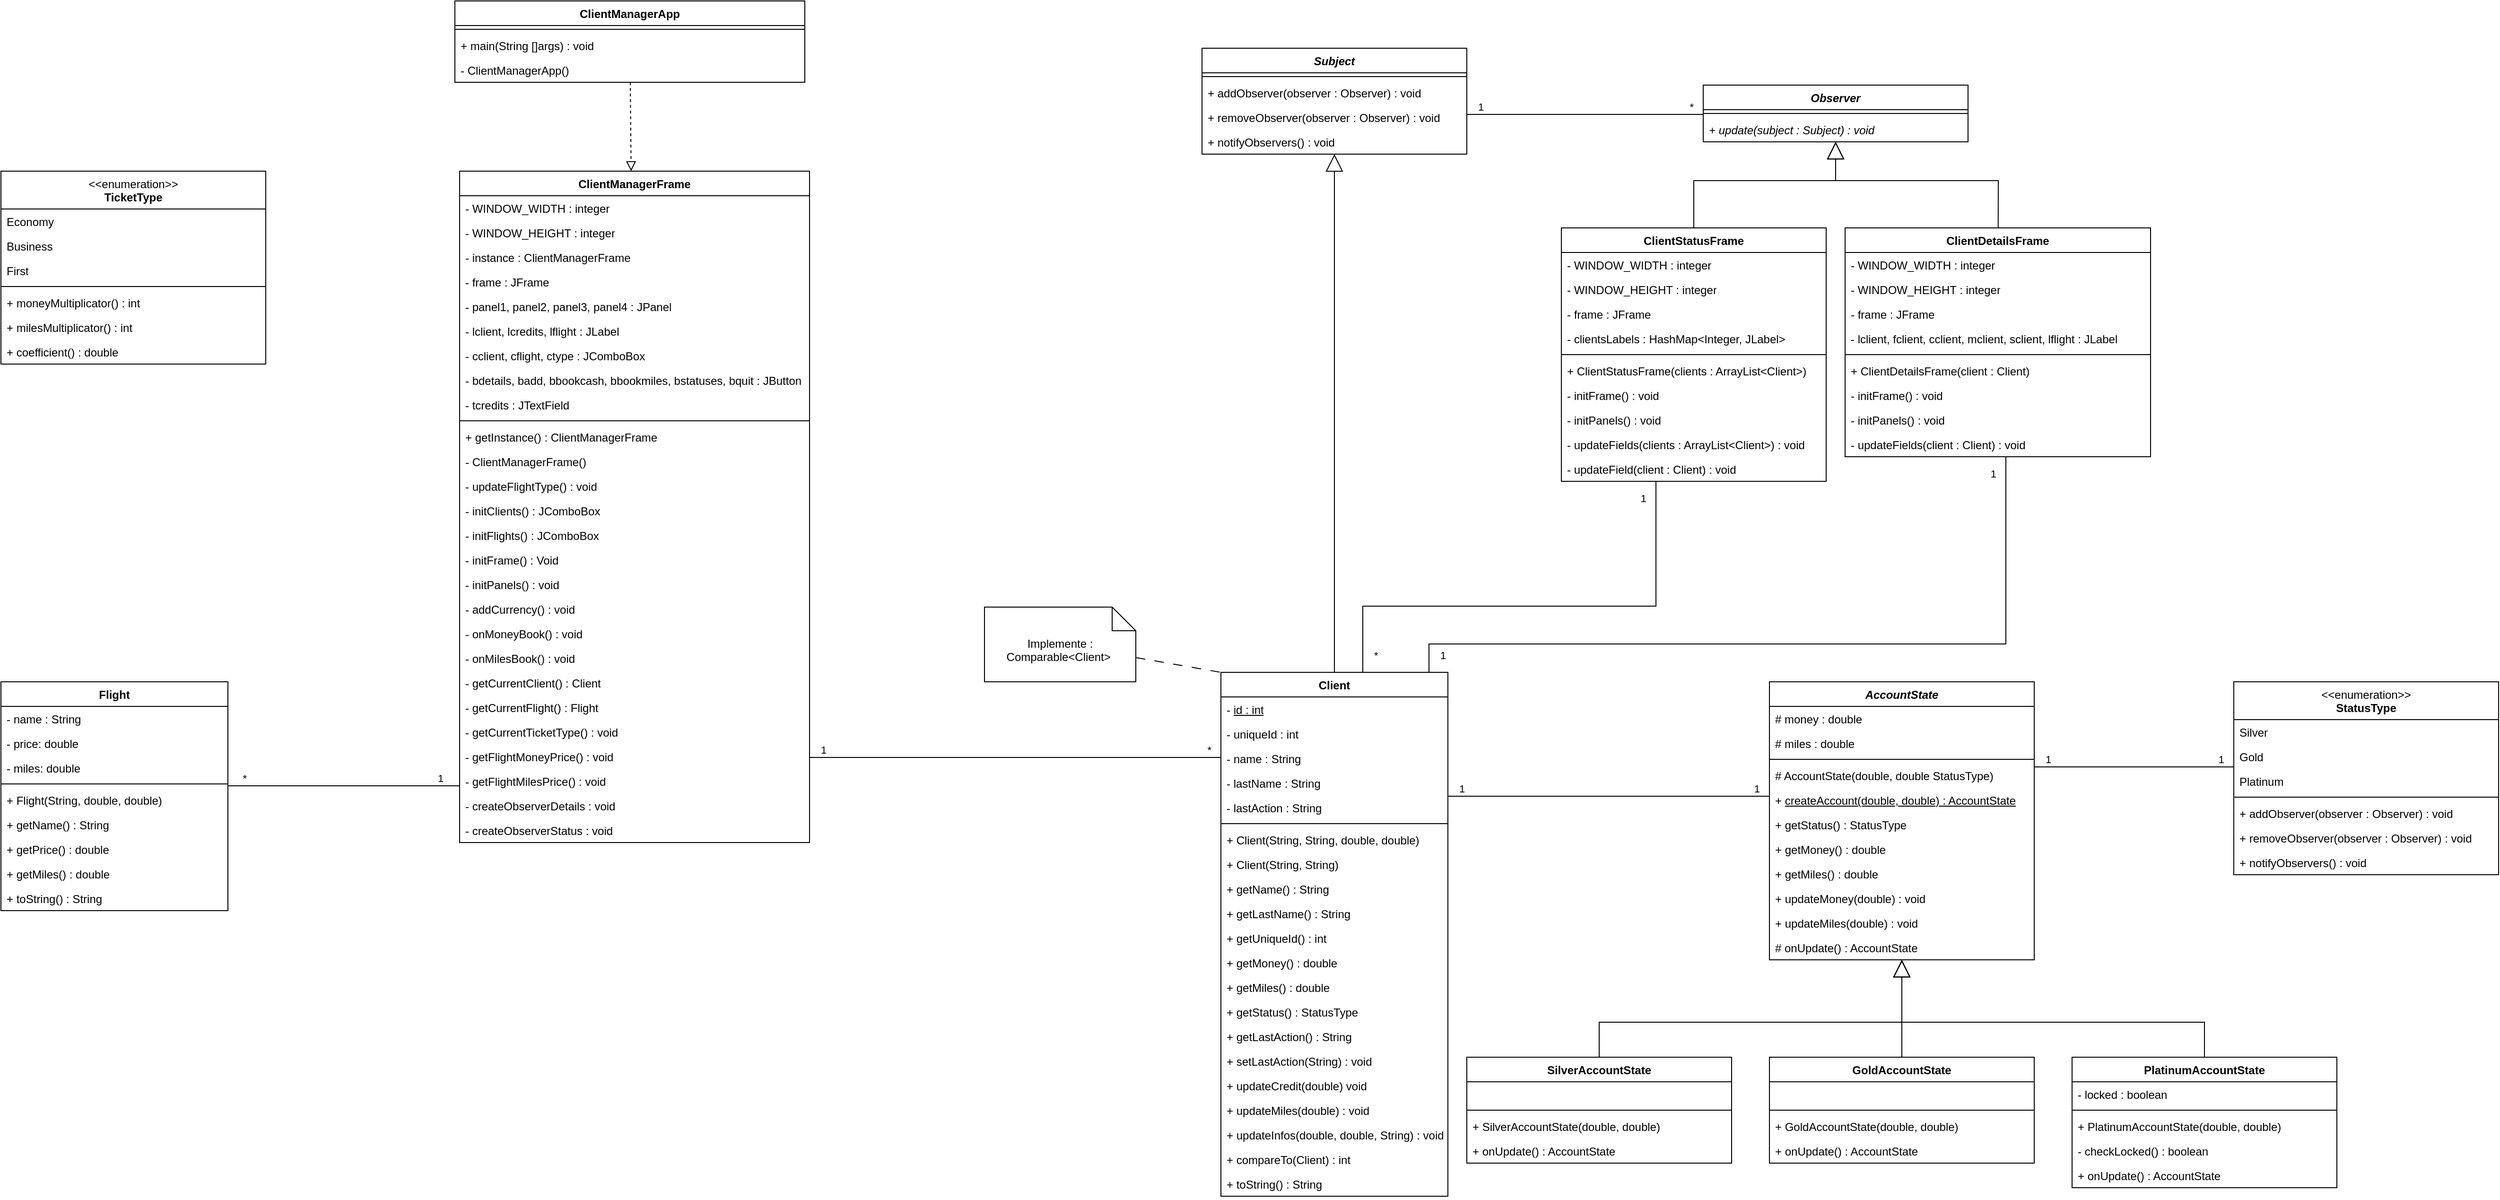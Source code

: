 <mxfile>
    <diagram name="Page-1" id="DMXaZFG3ruWCDA0ytkno">
        <mxGraphModel dx="3220" dy="862" grid="1" gridSize="10" guides="1" tooltips="1" connect="1" arrows="1" fold="1" page="1" pageScale="1" pageWidth="827" pageHeight="1169" math="0" shadow="0">
            <root>
                <mxCell id="0"/>
                <mxCell id="1" parent="0"/>
                <mxCell id="msaLAMugsznhEWjgbdrx-1" value="&lt;i&gt;Subject&lt;/i&gt;" style="swimlane;fontStyle=1;align=center;verticalAlign=top;childLayout=stackLayout;horizontal=1;startSize=26;horizontalStack=0;resizeParent=1;resizeParentMax=0;resizeLast=0;collapsible=1;marginBottom=0;whiteSpace=wrap;html=1;" parent="1" vertex="1">
                    <mxGeometry x="150" y="250" width="280" height="112" as="geometry"/>
                </mxCell>
                <mxCell id="msaLAMugsznhEWjgbdrx-3" value="" style="line;strokeWidth=1;fillColor=none;align=left;verticalAlign=middle;spacingTop=-1;spacingLeft=3;spacingRight=3;rotatable=0;labelPosition=right;points=[];portConstraint=eastwest;strokeColor=inherit;" parent="msaLAMugsznhEWjgbdrx-1" vertex="1">
                    <mxGeometry y="26" width="280" height="8" as="geometry"/>
                </mxCell>
                <mxCell id="msaLAMugsznhEWjgbdrx-4" value="+ addObserver(observer : Observer) : void" style="text;strokeColor=none;fillColor=none;align=left;verticalAlign=top;spacingLeft=4;spacingRight=4;overflow=hidden;rotatable=0;points=[[0,0.5],[1,0.5]];portConstraint=eastwest;whiteSpace=wrap;html=1;" parent="msaLAMugsznhEWjgbdrx-1" vertex="1">
                    <mxGeometry y="34" width="280" height="26" as="geometry"/>
                </mxCell>
                <mxCell id="msaLAMugsznhEWjgbdrx-6" value="+ removeObserver(observer : Observer) : void" style="text;strokeColor=none;fillColor=none;align=left;verticalAlign=top;spacingLeft=4;spacingRight=4;overflow=hidden;rotatable=0;points=[[0,0.5],[1,0.5]];portConstraint=eastwest;whiteSpace=wrap;html=1;" parent="msaLAMugsznhEWjgbdrx-1" vertex="1">
                    <mxGeometry y="60" width="280" height="26" as="geometry"/>
                </mxCell>
                <mxCell id="msaLAMugsznhEWjgbdrx-7" value="+ notifyObservers() : void" style="text;strokeColor=none;fillColor=none;align=left;verticalAlign=top;spacingLeft=4;spacingRight=4;overflow=hidden;rotatable=0;points=[[0,0.5],[1,0.5]];portConstraint=eastwest;whiteSpace=wrap;html=1;" parent="msaLAMugsznhEWjgbdrx-1" vertex="1">
                    <mxGeometry y="86" width="280" height="26" as="geometry"/>
                </mxCell>
                <mxCell id="msaLAMugsznhEWjgbdrx-8" value="&lt;i&gt;Observer&lt;/i&gt;" style="swimlane;fontStyle=1;align=center;verticalAlign=top;childLayout=stackLayout;horizontal=1;startSize=26;horizontalStack=0;resizeParent=1;resizeParentMax=0;resizeLast=0;collapsible=1;marginBottom=0;whiteSpace=wrap;html=1;" parent="1" vertex="1">
                    <mxGeometry x="680" y="289" width="280" height="60" as="geometry"/>
                </mxCell>
                <mxCell id="msaLAMugsznhEWjgbdrx-10" value="" style="line;strokeWidth=1;fillColor=none;align=left;verticalAlign=middle;spacingTop=-1;spacingLeft=3;spacingRight=3;rotatable=0;labelPosition=right;points=[];portConstraint=eastwest;strokeColor=inherit;" parent="msaLAMugsznhEWjgbdrx-8" vertex="1">
                    <mxGeometry y="26" width="280" height="8" as="geometry"/>
                </mxCell>
                <mxCell id="msaLAMugsznhEWjgbdrx-13" value="&lt;i&gt;+ update(subject : Subject) : void&lt;/i&gt;" style="text;strokeColor=none;fillColor=none;align=left;verticalAlign=top;spacingLeft=4;spacingRight=4;overflow=hidden;rotatable=0;points=[[0,0.5],[1,0.5]];portConstraint=eastwest;whiteSpace=wrap;html=1;" parent="msaLAMugsznhEWjgbdrx-8" vertex="1">
                    <mxGeometry y="34" width="280" height="26" as="geometry"/>
                </mxCell>
                <mxCell id="msaLAMugsznhEWjgbdrx-15" value="ClientStatusFrame" style="swimlane;fontStyle=1;align=center;verticalAlign=top;childLayout=stackLayout;horizontal=1;startSize=26;horizontalStack=0;resizeParent=1;resizeParentMax=0;resizeLast=0;collapsible=1;marginBottom=0;whiteSpace=wrap;html=1;" parent="1" vertex="1">
                    <mxGeometry x="530" y="440" width="280" height="268" as="geometry"/>
                </mxCell>
                <mxCell id="msaLAMugsznhEWjgbdrx-23" value="- WINDOW_WIDTH : integer" style="text;strokeColor=none;fillColor=none;align=left;verticalAlign=top;spacingLeft=4;spacingRight=4;overflow=hidden;rotatable=0;points=[[0,0.5],[1,0.5]];portConstraint=eastwest;whiteSpace=wrap;html=1;" parent="msaLAMugsznhEWjgbdrx-15" vertex="1">
                    <mxGeometry y="26" width="280" height="26" as="geometry"/>
                </mxCell>
                <mxCell id="msaLAMugsznhEWjgbdrx-26" value="- WINDOW_HEIGHT : integer" style="text;strokeColor=none;fillColor=none;align=left;verticalAlign=top;spacingLeft=4;spacingRight=4;overflow=hidden;rotatable=0;points=[[0,0.5],[1,0.5]];portConstraint=eastwest;whiteSpace=wrap;html=1;" parent="msaLAMugsznhEWjgbdrx-15" vertex="1">
                    <mxGeometry y="52" width="280" height="26" as="geometry"/>
                </mxCell>
                <mxCell id="msaLAMugsznhEWjgbdrx-27" value="- frame : JFrame" style="text;strokeColor=none;fillColor=none;align=left;verticalAlign=top;spacingLeft=4;spacingRight=4;overflow=hidden;rotatable=0;points=[[0,0.5],[1,0.5]];portConstraint=eastwest;whiteSpace=wrap;html=1;" parent="msaLAMugsznhEWjgbdrx-15" vertex="1">
                    <mxGeometry y="78" width="280" height="26" as="geometry"/>
                </mxCell>
                <mxCell id="msaLAMugsznhEWjgbdrx-25" value="- clientsLabels : HashMap&amp;lt;Integer, JLabel&amp;gt;" style="text;strokeColor=none;fillColor=none;align=left;verticalAlign=top;spacingLeft=4;spacingRight=4;overflow=hidden;rotatable=0;points=[[0,0.5],[1,0.5]];portConstraint=eastwest;whiteSpace=wrap;html=1;" parent="msaLAMugsznhEWjgbdrx-15" vertex="1">
                    <mxGeometry y="104" width="280" height="26" as="geometry"/>
                </mxCell>
                <mxCell id="msaLAMugsznhEWjgbdrx-16" value="" style="line;strokeWidth=1;fillColor=none;align=left;verticalAlign=middle;spacingTop=-1;spacingLeft=3;spacingRight=3;rotatable=0;labelPosition=right;points=[];portConstraint=eastwest;strokeColor=inherit;" parent="msaLAMugsznhEWjgbdrx-15" vertex="1">
                    <mxGeometry y="130" width="280" height="8" as="geometry"/>
                </mxCell>
                <mxCell id="msaLAMugsznhEWjgbdrx-17" value="+ ClientStatusFrame(clients : ArrayList&amp;lt;Client&amp;gt;)" style="text;strokeColor=none;fillColor=none;align=left;verticalAlign=top;spacingLeft=4;spacingRight=4;overflow=hidden;rotatable=0;points=[[0,0.5],[1,0.5]];portConstraint=eastwest;whiteSpace=wrap;html=1;" parent="msaLAMugsznhEWjgbdrx-15" vertex="1">
                    <mxGeometry y="138" width="280" height="26" as="geometry"/>
                </mxCell>
                <mxCell id="msaLAMugsznhEWjgbdrx-30" value="- initFrame() : void" style="text;strokeColor=none;fillColor=none;align=left;verticalAlign=top;spacingLeft=4;spacingRight=4;overflow=hidden;rotatable=0;points=[[0,0.5],[1,0.5]];portConstraint=eastwest;whiteSpace=wrap;html=1;" parent="msaLAMugsznhEWjgbdrx-15" vertex="1">
                    <mxGeometry y="164" width="280" height="26" as="geometry"/>
                </mxCell>
                <mxCell id="msaLAMugsznhEWjgbdrx-31" value="- initPanels() : void" style="text;strokeColor=none;fillColor=none;align=left;verticalAlign=top;spacingLeft=4;spacingRight=4;overflow=hidden;rotatable=0;points=[[0,0.5],[1,0.5]];portConstraint=eastwest;whiteSpace=wrap;html=1;" parent="msaLAMugsznhEWjgbdrx-15" vertex="1">
                    <mxGeometry y="190" width="280" height="26" as="geometry"/>
                </mxCell>
                <mxCell id="msaLAMugsznhEWjgbdrx-29" value="- updateFields(clients : ArrayList&amp;lt;Client&amp;gt;) : void" style="text;strokeColor=none;fillColor=none;align=left;verticalAlign=top;spacingLeft=4;spacingRight=4;overflow=hidden;rotatable=0;points=[[0,0.5],[1,0.5]];portConstraint=eastwest;whiteSpace=wrap;html=1;" parent="msaLAMugsznhEWjgbdrx-15" vertex="1">
                    <mxGeometry y="216" width="280" height="26" as="geometry"/>
                </mxCell>
                <mxCell id="sR0uh6fanthnr8KNTXbr-35" value="- updateField(client : Client) : void" style="text;strokeColor=none;fillColor=none;align=left;verticalAlign=top;spacingLeft=4;spacingRight=4;overflow=hidden;rotatable=0;points=[[0,0.5],[1,0.5]];portConstraint=eastwest;whiteSpace=wrap;html=1;" parent="msaLAMugsznhEWjgbdrx-15" vertex="1">
                    <mxGeometry y="242" width="280" height="26" as="geometry"/>
                </mxCell>
                <mxCell id="msaLAMugsznhEWjgbdrx-32" value="ClientDetailsFrame" style="swimlane;fontStyle=1;align=center;verticalAlign=top;childLayout=stackLayout;horizontal=1;startSize=26;horizontalStack=0;resizeParent=1;resizeParentMax=0;resizeLast=0;collapsible=1;marginBottom=0;whiteSpace=wrap;html=1;" parent="1" vertex="1">
                    <mxGeometry x="830" y="440" width="323" height="242" as="geometry"/>
                </mxCell>
                <mxCell id="msaLAMugsznhEWjgbdrx-33" value="- WINDOW_WIDTH : integer" style="text;strokeColor=none;fillColor=none;align=left;verticalAlign=top;spacingLeft=4;spacingRight=4;overflow=hidden;rotatable=0;points=[[0,0.5],[1,0.5]];portConstraint=eastwest;whiteSpace=wrap;html=1;" parent="msaLAMugsznhEWjgbdrx-32" vertex="1">
                    <mxGeometry y="26" width="323" height="26" as="geometry"/>
                </mxCell>
                <mxCell id="msaLAMugsznhEWjgbdrx-34" value="- WINDOW_HEIGHT : integer" style="text;strokeColor=none;fillColor=none;align=left;verticalAlign=top;spacingLeft=4;spacingRight=4;overflow=hidden;rotatable=0;points=[[0,0.5],[1,0.5]];portConstraint=eastwest;whiteSpace=wrap;html=1;" parent="msaLAMugsznhEWjgbdrx-32" vertex="1">
                    <mxGeometry y="52" width="323" height="26" as="geometry"/>
                </mxCell>
                <mxCell id="msaLAMugsznhEWjgbdrx-35" value="- frame : JFrame" style="text;strokeColor=none;fillColor=none;align=left;verticalAlign=top;spacingLeft=4;spacingRight=4;overflow=hidden;rotatable=0;points=[[0,0.5],[1,0.5]];portConstraint=eastwest;whiteSpace=wrap;html=1;" parent="msaLAMugsznhEWjgbdrx-32" vertex="1">
                    <mxGeometry y="78" width="323" height="26" as="geometry"/>
                </mxCell>
                <mxCell id="msaLAMugsznhEWjgbdrx-36" value="&lt;span style=&quot;background-color: transparent; color: light-dark(rgb(0, 0, 0), rgb(255, 255, 255));&quot;&gt;- lclient, fclient, cclient, mclient, sclient, lflight : JLabel&lt;/span&gt;" style="text;strokeColor=none;fillColor=none;align=left;verticalAlign=top;spacingLeft=4;spacingRight=4;overflow=hidden;rotatable=0;points=[[0,0.5],[1,0.5]];portConstraint=eastwest;whiteSpace=wrap;html=1;" parent="msaLAMugsznhEWjgbdrx-32" vertex="1">
                    <mxGeometry y="104" width="323" height="26" as="geometry"/>
                </mxCell>
                <mxCell id="msaLAMugsznhEWjgbdrx-38" value="" style="line;strokeWidth=1;fillColor=none;align=left;verticalAlign=middle;spacingTop=-1;spacingLeft=3;spacingRight=3;rotatable=0;labelPosition=right;points=[];portConstraint=eastwest;strokeColor=inherit;" parent="msaLAMugsznhEWjgbdrx-32" vertex="1">
                    <mxGeometry y="130" width="323" height="8" as="geometry"/>
                </mxCell>
                <mxCell id="msaLAMugsznhEWjgbdrx-39" value="+ ClientDetailsFrame(client : Client)" style="text;strokeColor=none;fillColor=none;align=left;verticalAlign=top;spacingLeft=4;spacingRight=4;overflow=hidden;rotatable=0;points=[[0,0.5],[1,0.5]];portConstraint=eastwest;whiteSpace=wrap;html=1;" parent="msaLAMugsznhEWjgbdrx-32" vertex="1">
                    <mxGeometry y="138" width="323" height="26" as="geometry"/>
                </mxCell>
                <mxCell id="msaLAMugsznhEWjgbdrx-40" value="- initFrame() : void" style="text;strokeColor=none;fillColor=none;align=left;verticalAlign=top;spacingLeft=4;spacingRight=4;overflow=hidden;rotatable=0;points=[[0,0.5],[1,0.5]];portConstraint=eastwest;whiteSpace=wrap;html=1;" parent="msaLAMugsznhEWjgbdrx-32" vertex="1">
                    <mxGeometry y="164" width="323" height="26" as="geometry"/>
                </mxCell>
                <mxCell id="msaLAMugsznhEWjgbdrx-41" value="- initPanels() : void" style="text;strokeColor=none;fillColor=none;align=left;verticalAlign=top;spacingLeft=4;spacingRight=4;overflow=hidden;rotatable=0;points=[[0,0.5],[1,0.5]];portConstraint=eastwest;whiteSpace=wrap;html=1;" parent="msaLAMugsznhEWjgbdrx-32" vertex="1">
                    <mxGeometry y="190" width="323" height="26" as="geometry"/>
                </mxCell>
                <mxCell id="msaLAMugsznhEWjgbdrx-42" value="- updateFields(client : Client) : void" style="text;strokeColor=none;fillColor=none;align=left;verticalAlign=top;spacingLeft=4;spacingRight=4;overflow=hidden;rotatable=0;points=[[0,0.5],[1,0.5]];portConstraint=eastwest;whiteSpace=wrap;html=1;" parent="msaLAMugsznhEWjgbdrx-32" vertex="1">
                    <mxGeometry y="216" width="323" height="26" as="geometry"/>
                </mxCell>
                <mxCell id="msaLAMugsznhEWjgbdrx-44" value="ClientManagerFrame" style="swimlane;fontStyle=1;align=center;verticalAlign=top;childLayout=stackLayout;horizontal=1;startSize=26;horizontalStack=0;resizeParent=1;resizeParentMax=0;resizeLast=0;collapsible=1;marginBottom=0;whiteSpace=wrap;html=1;" parent="1" vertex="1">
                    <mxGeometry x="-635" y="380" width="370" height="710" as="geometry"/>
                </mxCell>
                <mxCell id="msaLAMugsznhEWjgbdrx-45" value="- WINDOW_WIDTH : integer" style="text;strokeColor=none;fillColor=none;align=left;verticalAlign=top;spacingLeft=4;spacingRight=4;overflow=hidden;rotatable=0;points=[[0,0.5],[1,0.5]];portConstraint=eastwest;whiteSpace=wrap;html=1;" parent="msaLAMugsznhEWjgbdrx-44" vertex="1">
                    <mxGeometry y="26" width="370" height="26" as="geometry"/>
                </mxCell>
                <mxCell id="msaLAMugsznhEWjgbdrx-46" value="- WINDOW_HEIGHT : integer" style="text;strokeColor=none;fillColor=none;align=left;verticalAlign=top;spacingLeft=4;spacingRight=4;overflow=hidden;rotatable=0;points=[[0,0.5],[1,0.5]];portConstraint=eastwest;whiteSpace=wrap;html=1;" parent="msaLAMugsznhEWjgbdrx-44" vertex="1">
                    <mxGeometry y="52" width="370" height="26" as="geometry"/>
                </mxCell>
                <mxCell id="msaLAMugsznhEWjgbdrx-56" value="- instance : ClientManagerFrame" style="text;strokeColor=none;fillColor=none;align=left;verticalAlign=top;spacingLeft=4;spacingRight=4;overflow=hidden;rotatable=0;points=[[0,0.5],[1,0.5]];portConstraint=eastwest;whiteSpace=wrap;html=1;" parent="msaLAMugsznhEWjgbdrx-44" vertex="1">
                    <mxGeometry y="78" width="370" height="26" as="geometry"/>
                </mxCell>
                <mxCell id="msaLAMugsznhEWjgbdrx-47" value="- frame : JFrame" style="text;strokeColor=none;fillColor=none;align=left;verticalAlign=top;spacingLeft=4;spacingRight=4;overflow=hidden;rotatable=0;points=[[0,0.5],[1,0.5]];portConstraint=eastwest;whiteSpace=wrap;html=1;" parent="msaLAMugsznhEWjgbdrx-44" vertex="1">
                    <mxGeometry y="104" width="370" height="26" as="geometry"/>
                </mxCell>
                <mxCell id="msaLAMugsznhEWjgbdrx-57" value="- panel1, panel2, panel3, panel4 : JPanel" style="text;strokeColor=none;fillColor=none;align=left;verticalAlign=top;spacingLeft=4;spacingRight=4;overflow=hidden;rotatable=0;points=[[0,0.5],[1,0.5]];portConstraint=eastwest;whiteSpace=wrap;html=1;" parent="msaLAMugsznhEWjgbdrx-44" vertex="1">
                    <mxGeometry y="130" width="370" height="26" as="geometry"/>
                </mxCell>
                <mxCell id="msaLAMugsznhEWjgbdrx-59" value="- lclient, lcredits, lflight : JLabel" style="text;strokeColor=none;fillColor=none;align=left;verticalAlign=top;spacingLeft=4;spacingRight=4;overflow=hidden;rotatable=0;points=[[0,0.5],[1,0.5]];portConstraint=eastwest;whiteSpace=wrap;html=1;" parent="msaLAMugsznhEWjgbdrx-44" vertex="1">
                    <mxGeometry y="156" width="370" height="26" as="geometry"/>
                </mxCell>
                <mxCell id="msaLAMugsznhEWjgbdrx-60" value="- cclient, cflight, ctype : JComboBox" style="text;strokeColor=none;fillColor=none;align=left;verticalAlign=top;spacingLeft=4;spacingRight=4;overflow=hidden;rotatable=0;points=[[0,0.5],[1,0.5]];portConstraint=eastwest;whiteSpace=wrap;html=1;" parent="msaLAMugsznhEWjgbdrx-44" vertex="1">
                    <mxGeometry y="182" width="370" height="26" as="geometry"/>
                </mxCell>
                <mxCell id="msaLAMugsznhEWjgbdrx-58" value="- bdetails, badd, bbookcash, bbookmiles, bstatuses, bquit : JButton" style="text;strokeColor=none;fillColor=none;align=left;verticalAlign=top;spacingLeft=4;spacingRight=4;overflow=hidden;rotatable=0;points=[[0,0.5],[1,0.5]];portConstraint=eastwest;whiteSpace=wrap;html=1;" parent="msaLAMugsznhEWjgbdrx-44" vertex="1">
                    <mxGeometry y="208" width="370" height="26" as="geometry"/>
                </mxCell>
                <mxCell id="msaLAMugsznhEWjgbdrx-61" value="- tcredits : JTextField" style="text;strokeColor=none;fillColor=none;align=left;verticalAlign=top;spacingLeft=4;spacingRight=4;overflow=hidden;rotatable=0;points=[[0,0.5],[1,0.5]];portConstraint=eastwest;whiteSpace=wrap;html=1;" parent="msaLAMugsznhEWjgbdrx-44" vertex="1">
                    <mxGeometry y="234" width="370" height="26" as="geometry"/>
                </mxCell>
                <mxCell id="msaLAMugsznhEWjgbdrx-50" value="" style="line;strokeWidth=1;fillColor=none;align=left;verticalAlign=middle;spacingTop=-1;spacingLeft=3;spacingRight=3;rotatable=0;labelPosition=right;points=[];portConstraint=eastwest;strokeColor=inherit;" parent="msaLAMugsznhEWjgbdrx-44" vertex="1">
                    <mxGeometry y="260" width="370" height="8" as="geometry"/>
                </mxCell>
                <mxCell id="sR0uh6fanthnr8KNTXbr-18" value="+ getInstance() : ClientManagerFrame" style="text;strokeColor=none;fillColor=none;align=left;verticalAlign=top;spacingLeft=4;spacingRight=4;overflow=hidden;rotatable=0;points=[[0,0.5],[1,0.5]];portConstraint=eastwest;whiteSpace=wrap;html=1;" parent="msaLAMugsznhEWjgbdrx-44" vertex="1">
                    <mxGeometry y="268" width="370" height="26" as="geometry"/>
                </mxCell>
                <mxCell id="sR0uh6fanthnr8KNTXbr-19" value="- ClientManagerFrame()" style="text;strokeColor=none;fillColor=none;align=left;verticalAlign=top;spacingLeft=4;spacingRight=4;overflow=hidden;rotatable=0;points=[[0,0.5],[1,0.5]];portConstraint=eastwest;whiteSpace=wrap;html=1;" parent="msaLAMugsznhEWjgbdrx-44" vertex="1">
                    <mxGeometry y="294" width="370" height="26" as="geometry"/>
                </mxCell>
                <mxCell id="sR0uh6fanthnr8KNTXbr-20" value="- updateFlightType() : void" style="text;strokeColor=none;fillColor=none;align=left;verticalAlign=top;spacingLeft=4;spacingRight=4;overflow=hidden;rotatable=0;points=[[0,0.5],[1,0.5]];portConstraint=eastwest;whiteSpace=wrap;html=1;" parent="msaLAMugsznhEWjgbdrx-44" vertex="1">
                    <mxGeometry y="320" width="370" height="26" as="geometry"/>
                </mxCell>
                <mxCell id="sR0uh6fanthnr8KNTXbr-21" value="- initClients() : JComboBox" style="text;strokeColor=none;fillColor=none;align=left;verticalAlign=top;spacingLeft=4;spacingRight=4;overflow=hidden;rotatable=0;points=[[0,0.5],[1,0.5]];portConstraint=eastwest;whiteSpace=wrap;html=1;" parent="msaLAMugsznhEWjgbdrx-44" vertex="1">
                    <mxGeometry y="346" width="370" height="26" as="geometry"/>
                </mxCell>
                <mxCell id="sR0uh6fanthnr8KNTXbr-22" value="- initFlights() : JComboBox" style="text;strokeColor=none;fillColor=none;align=left;verticalAlign=top;spacingLeft=4;spacingRight=4;overflow=hidden;rotatable=0;points=[[0,0.5],[1,0.5]];portConstraint=eastwest;whiteSpace=wrap;html=1;" parent="msaLAMugsznhEWjgbdrx-44" vertex="1">
                    <mxGeometry y="372" width="370" height="26" as="geometry"/>
                </mxCell>
                <mxCell id="sR0uh6fanthnr8KNTXbr-23" value="- initFrame() : Void" style="text;strokeColor=none;fillColor=none;align=left;verticalAlign=top;spacingLeft=4;spacingRight=4;overflow=hidden;rotatable=0;points=[[0,0.5],[1,0.5]];portConstraint=eastwest;whiteSpace=wrap;html=1;" parent="msaLAMugsznhEWjgbdrx-44" vertex="1">
                    <mxGeometry y="398" width="370" height="26" as="geometry"/>
                </mxCell>
                <mxCell id="sR0uh6fanthnr8KNTXbr-25" value="- initPanels() : void" style="text;strokeColor=none;fillColor=none;align=left;verticalAlign=top;spacingLeft=4;spacingRight=4;overflow=hidden;rotatable=0;points=[[0,0.5],[1,0.5]];portConstraint=eastwest;whiteSpace=wrap;html=1;" parent="msaLAMugsznhEWjgbdrx-44" vertex="1">
                    <mxGeometry y="424" width="370" height="26" as="geometry"/>
                </mxCell>
                <mxCell id="sR0uh6fanthnr8KNTXbr-26" value="- addCurrency() : void" style="text;strokeColor=none;fillColor=none;align=left;verticalAlign=top;spacingLeft=4;spacingRight=4;overflow=hidden;rotatable=0;points=[[0,0.5],[1,0.5]];portConstraint=eastwest;whiteSpace=wrap;html=1;" parent="msaLAMugsznhEWjgbdrx-44" vertex="1">
                    <mxGeometry y="450" width="370" height="26" as="geometry"/>
                </mxCell>
                <mxCell id="sR0uh6fanthnr8KNTXbr-27" value="- onMoneyBook() : void" style="text;strokeColor=none;fillColor=none;align=left;verticalAlign=top;spacingLeft=4;spacingRight=4;overflow=hidden;rotatable=0;points=[[0,0.5],[1,0.5]];portConstraint=eastwest;whiteSpace=wrap;html=1;" parent="msaLAMugsznhEWjgbdrx-44" vertex="1">
                    <mxGeometry y="476" width="370" height="26" as="geometry"/>
                </mxCell>
                <mxCell id="sR0uh6fanthnr8KNTXbr-28" value="- onMilesBook() : void" style="text;strokeColor=none;fillColor=none;align=left;verticalAlign=top;spacingLeft=4;spacingRight=4;overflow=hidden;rotatable=0;points=[[0,0.5],[1,0.5]];portConstraint=eastwest;whiteSpace=wrap;html=1;" parent="msaLAMugsznhEWjgbdrx-44" vertex="1">
                    <mxGeometry y="502" width="370" height="26" as="geometry"/>
                </mxCell>
                <mxCell id="sR0uh6fanthnr8KNTXbr-24" value="- getCurrentClient() : Client&lt;div&gt;&lt;br&gt;&lt;/div&gt;" style="text;strokeColor=none;fillColor=none;align=left;verticalAlign=top;spacingLeft=4;spacingRight=4;overflow=hidden;rotatable=0;points=[[0,0.5],[1,0.5]];portConstraint=eastwest;whiteSpace=wrap;html=1;" parent="msaLAMugsznhEWjgbdrx-44" vertex="1">
                    <mxGeometry y="528" width="370" height="26" as="geometry"/>
                </mxCell>
                <mxCell id="sR0uh6fanthnr8KNTXbr-30" value="&lt;div&gt;- getCurrentFlight() : Flight&lt;/div&gt;" style="text;strokeColor=none;fillColor=none;align=left;verticalAlign=top;spacingLeft=4;spacingRight=4;overflow=hidden;rotatable=0;points=[[0,0.5],[1,0.5]];portConstraint=eastwest;whiteSpace=wrap;html=1;" parent="msaLAMugsznhEWjgbdrx-44" vertex="1">
                    <mxGeometry y="554" width="370" height="26" as="geometry"/>
                </mxCell>
                <mxCell id="sR0uh6fanthnr8KNTXbr-31" value="- getCurrentTicketType() : void" style="text;strokeColor=none;fillColor=none;align=left;verticalAlign=top;spacingLeft=4;spacingRight=4;overflow=hidden;rotatable=0;points=[[0,0.5],[1,0.5]];portConstraint=eastwest;whiteSpace=wrap;html=1;" parent="msaLAMugsznhEWjgbdrx-44" vertex="1">
                    <mxGeometry y="580" width="370" height="26" as="geometry"/>
                </mxCell>
                <mxCell id="sR0uh6fanthnr8KNTXbr-32" value="&lt;div&gt;- getFlightMoneyPrice() : void&lt;/div&gt;" style="text;strokeColor=none;fillColor=none;align=left;verticalAlign=top;spacingLeft=4;spacingRight=4;overflow=hidden;rotatable=0;points=[[0,0.5],[1,0.5]];portConstraint=eastwest;whiteSpace=wrap;html=1;" parent="msaLAMugsznhEWjgbdrx-44" vertex="1">
                    <mxGeometry y="606" width="370" height="26" as="geometry"/>
                </mxCell>
                <mxCell id="sR0uh6fanthnr8KNTXbr-29" value="&lt;div&gt;- getFlightMilesPrice() : void&lt;/div&gt;" style="text;strokeColor=none;fillColor=none;align=left;verticalAlign=top;spacingLeft=4;spacingRight=4;overflow=hidden;rotatable=0;points=[[0,0.5],[1,0.5]];portConstraint=eastwest;whiteSpace=wrap;html=1;" parent="msaLAMugsznhEWjgbdrx-44" vertex="1">
                    <mxGeometry y="632" width="370" height="26" as="geometry"/>
                </mxCell>
                <mxCell id="sR0uh6fanthnr8KNTXbr-33" value="&lt;div&gt;- createObserverDetails : void&lt;/div&gt;" style="text;strokeColor=none;fillColor=none;align=left;verticalAlign=top;spacingLeft=4;spacingRight=4;overflow=hidden;rotatable=0;points=[[0,0.5],[1,0.5]];portConstraint=eastwest;whiteSpace=wrap;html=1;" parent="msaLAMugsznhEWjgbdrx-44" vertex="1">
                    <mxGeometry y="658" width="370" height="26" as="geometry"/>
                </mxCell>
                <mxCell id="sR0uh6fanthnr8KNTXbr-34" value="&lt;div&gt;- createObserverStatus : void&lt;/div&gt;" style="text;strokeColor=none;fillColor=none;align=left;verticalAlign=top;spacingLeft=4;spacingRight=4;overflow=hidden;rotatable=0;points=[[0,0.5],[1,0.5]];portConstraint=eastwest;whiteSpace=wrap;html=1;" parent="msaLAMugsznhEWjgbdrx-44" vertex="1">
                    <mxGeometry y="684" width="370" height="26" as="geometry"/>
                </mxCell>
                <mxCell id="sR0uh6fanthnr8KNTXbr-1" value="ClientManagerApp" style="swimlane;fontStyle=1;align=center;verticalAlign=top;childLayout=stackLayout;horizontal=1;startSize=26;horizontalStack=0;resizeParent=1;resizeParentMax=0;resizeLast=0;collapsible=1;marginBottom=0;whiteSpace=wrap;html=1;" parent="1" vertex="1">
                    <mxGeometry x="-640" y="200" width="370" height="86" as="geometry"/>
                </mxCell>
                <mxCell id="sR0uh6fanthnr8KNTXbr-13" value="" style="line;strokeWidth=1;fillColor=none;align=left;verticalAlign=middle;spacingTop=-1;spacingLeft=3;spacingRight=3;rotatable=0;labelPosition=right;points=[];portConstraint=eastwest;strokeColor=inherit;" parent="sR0uh6fanthnr8KNTXbr-1" vertex="1">
                    <mxGeometry y="26" width="370" height="8" as="geometry"/>
                </mxCell>
                <mxCell id="sR0uh6fanthnr8KNTXbr-2" value="+ main(String []args) : void&lt;div&gt;&lt;br&gt;&lt;/div&gt;" style="text;strokeColor=none;fillColor=none;align=left;verticalAlign=top;spacingLeft=4;spacingRight=4;overflow=hidden;rotatable=0;points=[[0,0.5],[1,0.5]];portConstraint=eastwest;whiteSpace=wrap;html=1;" parent="sR0uh6fanthnr8KNTXbr-1" vertex="1">
                    <mxGeometry y="34" width="370" height="26" as="geometry"/>
                </mxCell>
                <mxCell id="sR0uh6fanthnr8KNTXbr-16" value="&lt;div&gt;- ClientManagerApp()&lt;/div&gt;" style="text;strokeColor=none;fillColor=none;align=left;verticalAlign=top;spacingLeft=4;spacingRight=4;overflow=hidden;rotatable=0;points=[[0,0.5],[1,0.5]];portConstraint=eastwest;whiteSpace=wrap;html=1;" parent="sR0uh6fanthnr8KNTXbr-1" vertex="1">
                    <mxGeometry y="60" width="370" height="26" as="geometry"/>
                </mxCell>
                <mxCell id="2" value="&lt;i&gt;AccountState&lt;/i&gt;" style="swimlane;fontStyle=1;align=center;verticalAlign=top;childLayout=stackLayout;horizontal=1;startSize=26;horizontalStack=0;resizeParent=1;resizeParentMax=0;resizeLast=0;collapsible=1;marginBottom=0;whiteSpace=wrap;html=1;" vertex="1" parent="1">
                    <mxGeometry x="750" y="920" width="280" height="294" as="geometry"/>
                </mxCell>
                <mxCell id="21" value="# money : double" style="text;strokeColor=none;fillColor=none;align=left;verticalAlign=top;spacingLeft=4;spacingRight=4;overflow=hidden;rotatable=0;points=[[0,0.5],[1,0.5]];portConstraint=eastwest;whiteSpace=wrap;html=1;" vertex="1" parent="2">
                    <mxGeometry y="26" width="280" height="26" as="geometry"/>
                </mxCell>
                <mxCell id="20" value="# miles : double" style="text;strokeColor=none;fillColor=none;align=left;verticalAlign=top;spacingLeft=4;spacingRight=4;overflow=hidden;rotatable=0;points=[[0,0.5],[1,0.5]];portConstraint=eastwest;whiteSpace=wrap;html=1;" vertex="1" parent="2">
                    <mxGeometry y="52" width="280" height="26" as="geometry"/>
                </mxCell>
                <mxCell id="4" value="" style="line;strokeWidth=1;fillColor=none;align=left;verticalAlign=middle;spacingTop=-1;spacingLeft=3;spacingRight=3;rotatable=0;labelPosition=right;points=[];portConstraint=eastwest;strokeColor=inherit;" vertex="1" parent="2">
                    <mxGeometry y="78" width="280" height="8" as="geometry"/>
                </mxCell>
                <mxCell id="5" value="# AccountState(double, double StatusType)" style="text;strokeColor=none;fillColor=none;align=left;verticalAlign=top;spacingLeft=4;spacingRight=4;overflow=hidden;rotatable=0;points=[[0,0.5],[1,0.5]];portConstraint=eastwest;whiteSpace=wrap;html=1;" vertex="1" parent="2">
                    <mxGeometry y="86" width="280" height="26" as="geometry"/>
                </mxCell>
                <mxCell id="6" value="+ &lt;u&gt;createAccount(double, double) : AccountState&lt;/u&gt;" style="text;strokeColor=none;fillColor=none;align=left;verticalAlign=top;spacingLeft=4;spacingRight=4;overflow=hidden;rotatable=0;points=[[0,0.5],[1,0.5]];portConstraint=eastwest;whiteSpace=wrap;html=1;" vertex="1" parent="2">
                    <mxGeometry y="112" width="280" height="26" as="geometry"/>
                </mxCell>
                <mxCell id="7" value="+ getStatus() : StatusType" style="text;strokeColor=none;fillColor=none;align=left;verticalAlign=top;spacingLeft=4;spacingRight=4;overflow=hidden;rotatable=0;points=[[0,0.5],[1,0.5]];portConstraint=eastwest;whiteSpace=wrap;html=1;" vertex="1" parent="2">
                    <mxGeometry y="138" width="280" height="26" as="geometry"/>
                </mxCell>
                <mxCell id="23" value="+ getMoney() : double" style="text;strokeColor=none;fillColor=none;align=left;verticalAlign=top;spacingLeft=4;spacingRight=4;overflow=hidden;rotatable=0;points=[[0,0.5],[1,0.5]];portConstraint=eastwest;whiteSpace=wrap;html=1;" vertex="1" parent="2">
                    <mxGeometry y="164" width="280" height="26" as="geometry"/>
                </mxCell>
                <mxCell id="22" value="+ getMiles() : double" style="text;strokeColor=none;fillColor=none;align=left;verticalAlign=top;spacingLeft=4;spacingRight=4;overflow=hidden;rotatable=0;points=[[0,0.5],[1,0.5]];portConstraint=eastwest;whiteSpace=wrap;html=1;" vertex="1" parent="2">
                    <mxGeometry y="190" width="280" height="26" as="geometry"/>
                </mxCell>
                <mxCell id="26" value="+ updateMoney(double) : void" style="text;strokeColor=none;fillColor=none;align=left;verticalAlign=top;spacingLeft=4;spacingRight=4;overflow=hidden;rotatable=0;points=[[0,0.5],[1,0.5]];portConstraint=eastwest;whiteSpace=wrap;html=1;" vertex="1" parent="2">
                    <mxGeometry y="216" width="280" height="26" as="geometry"/>
                </mxCell>
                <mxCell id="25" value="+ updateMiles(double) : void" style="text;strokeColor=none;fillColor=none;align=left;verticalAlign=top;spacingLeft=4;spacingRight=4;overflow=hidden;rotatable=0;points=[[0,0.5],[1,0.5]];portConstraint=eastwest;whiteSpace=wrap;html=1;" vertex="1" parent="2">
                    <mxGeometry y="242" width="280" height="26" as="geometry"/>
                </mxCell>
                <mxCell id="24" value="# onUpdate() : AccountState" style="text;strokeColor=none;fillColor=none;align=left;verticalAlign=top;spacingLeft=4;spacingRight=4;overflow=hidden;rotatable=0;points=[[0,0.5],[1,0.5]];portConstraint=eastwest;whiteSpace=wrap;html=1;" vertex="1" parent="2">
                    <mxGeometry y="268" width="280" height="26" as="geometry"/>
                </mxCell>
                <mxCell id="27" value="PlatinumAccountState" style="swimlane;fontStyle=1;align=center;verticalAlign=top;childLayout=stackLayout;horizontal=1;startSize=26;horizontalStack=0;resizeParent=1;resizeParentMax=0;resizeLast=0;collapsible=1;marginBottom=0;whiteSpace=wrap;html=1;" vertex="1" parent="1">
                    <mxGeometry x="1070" y="1317" width="280" height="138" as="geometry"/>
                </mxCell>
                <mxCell id="28" value="- locked : boolean" style="text;strokeColor=none;fillColor=none;align=left;verticalAlign=top;spacingLeft=4;spacingRight=4;overflow=hidden;rotatable=0;points=[[0,0.5],[1,0.5]];portConstraint=eastwest;whiteSpace=wrap;html=1;" vertex="1" parent="27">
                    <mxGeometry y="26" width="280" height="26" as="geometry"/>
                </mxCell>
                <mxCell id="31" value="" style="line;strokeWidth=1;fillColor=none;align=left;verticalAlign=middle;spacingTop=-1;spacingLeft=3;spacingRight=3;rotatable=0;labelPosition=right;points=[];portConstraint=eastwest;strokeColor=inherit;" vertex="1" parent="27">
                    <mxGeometry y="52" width="280" height="8" as="geometry"/>
                </mxCell>
                <mxCell id="32" value="+ PlatinumAccountState(double, double)" style="text;strokeColor=none;fillColor=none;align=left;verticalAlign=top;spacingLeft=4;spacingRight=4;overflow=hidden;rotatable=0;points=[[0,0.5],[1,0.5]];portConstraint=eastwest;whiteSpace=wrap;html=1;" vertex="1" parent="27">
                    <mxGeometry y="60" width="280" height="26" as="geometry"/>
                </mxCell>
                <mxCell id="47" value="- checkLocked() : boolean" style="text;strokeColor=none;fillColor=none;align=left;verticalAlign=top;spacingLeft=4;spacingRight=4;overflow=hidden;rotatable=0;points=[[0,0.5],[1,0.5]];portConstraint=eastwest;whiteSpace=wrap;html=1;" vertex="1" parent="27">
                    <mxGeometry y="86" width="280" height="26" as="geometry"/>
                </mxCell>
                <mxCell id="39" value="+ onUpdate() : AccountState" style="text;strokeColor=none;fillColor=none;align=left;verticalAlign=top;spacingLeft=4;spacingRight=4;overflow=hidden;rotatable=0;points=[[0,0.5],[1,0.5]];portConstraint=eastwest;whiteSpace=wrap;html=1;" vertex="1" parent="27">
                    <mxGeometry y="112" width="280" height="26" as="geometry"/>
                </mxCell>
                <mxCell id="42" value="SilverAccountState" style="swimlane;fontStyle=1;align=center;verticalAlign=top;childLayout=stackLayout;horizontal=1;startSize=26;horizontalStack=0;resizeParent=1;resizeParentMax=0;resizeLast=0;collapsible=1;marginBottom=0;whiteSpace=wrap;html=1;" vertex="1" parent="1">
                    <mxGeometry x="430" y="1317" width="280" height="112" as="geometry"/>
                </mxCell>
                <mxCell id="48" style="text;strokeColor=none;fillColor=none;align=left;verticalAlign=top;spacingLeft=4;spacingRight=4;overflow=hidden;rotatable=0;points=[[0,0.5],[1,0.5]];portConstraint=eastwest;whiteSpace=wrap;html=1;" vertex="1" parent="42">
                    <mxGeometry y="26" width="280" height="26" as="geometry"/>
                </mxCell>
                <mxCell id="44" value="" style="line;strokeWidth=1;fillColor=none;align=left;verticalAlign=middle;spacingTop=-1;spacingLeft=3;spacingRight=3;rotatable=0;labelPosition=right;points=[];portConstraint=eastwest;strokeColor=inherit;" vertex="1" parent="42">
                    <mxGeometry y="52" width="280" height="8" as="geometry"/>
                </mxCell>
                <mxCell id="45" value="+ SilverAccountState(double, double)" style="text;strokeColor=none;fillColor=none;align=left;verticalAlign=top;spacingLeft=4;spacingRight=4;overflow=hidden;rotatable=0;points=[[0,0.5],[1,0.5]];portConstraint=eastwest;whiteSpace=wrap;html=1;" vertex="1" parent="42">
                    <mxGeometry y="60" width="280" height="26" as="geometry"/>
                </mxCell>
                <mxCell id="46" value="+ onUpdate() : AccountState" style="text;strokeColor=none;fillColor=none;align=left;verticalAlign=top;spacingLeft=4;spacingRight=4;overflow=hidden;rotatable=0;points=[[0,0.5],[1,0.5]];portConstraint=eastwest;whiteSpace=wrap;html=1;" vertex="1" parent="42">
                    <mxGeometry y="86" width="280" height="26" as="geometry"/>
                </mxCell>
                <mxCell id="49" value="GoldAccountState" style="swimlane;fontStyle=1;align=center;verticalAlign=top;childLayout=stackLayout;horizontal=1;startSize=26;horizontalStack=0;resizeParent=1;resizeParentMax=0;resizeLast=0;collapsible=1;marginBottom=0;whiteSpace=wrap;html=1;" vertex="1" parent="1">
                    <mxGeometry x="750" y="1317" width="280" height="112" as="geometry"/>
                </mxCell>
                <mxCell id="50" style="text;strokeColor=none;fillColor=none;align=left;verticalAlign=top;spacingLeft=4;spacingRight=4;overflow=hidden;rotatable=0;points=[[0,0.5],[1,0.5]];portConstraint=eastwest;whiteSpace=wrap;html=1;" vertex="1" parent="49">
                    <mxGeometry y="26" width="280" height="26" as="geometry"/>
                </mxCell>
                <mxCell id="51" value="" style="line;strokeWidth=1;fillColor=none;align=left;verticalAlign=middle;spacingTop=-1;spacingLeft=3;spacingRight=3;rotatable=0;labelPosition=right;points=[];portConstraint=eastwest;strokeColor=inherit;" vertex="1" parent="49">
                    <mxGeometry y="52" width="280" height="8" as="geometry"/>
                </mxCell>
                <mxCell id="52" value="+ GoldAccountState(double, double)" style="text;strokeColor=none;fillColor=none;align=left;verticalAlign=top;spacingLeft=4;spacingRight=4;overflow=hidden;rotatable=0;points=[[0,0.5],[1,0.5]];portConstraint=eastwest;whiteSpace=wrap;html=1;" vertex="1" parent="49">
                    <mxGeometry y="60" width="280" height="26" as="geometry"/>
                </mxCell>
                <mxCell id="53" value="+ onUpdate() : AccountState" style="text;strokeColor=none;fillColor=none;align=left;verticalAlign=top;spacingLeft=4;spacingRight=4;overflow=hidden;rotatable=0;points=[[0,0.5],[1,0.5]];portConstraint=eastwest;whiteSpace=wrap;html=1;" vertex="1" parent="49">
                    <mxGeometry y="86" width="280" height="26" as="geometry"/>
                </mxCell>
                <mxCell id="56" value="Client" style="swimlane;fontStyle=1;align=center;verticalAlign=top;childLayout=stackLayout;horizontal=1;startSize=26;horizontalStack=0;resizeParent=1;resizeParentMax=0;resizeLast=0;collapsible=1;marginBottom=0;whiteSpace=wrap;html=1;" vertex="1" parent="1">
                    <mxGeometry x="170" y="910" width="240" height="554" as="geometry"/>
                </mxCell>
                <mxCell id="57" value="- &lt;u&gt;id : int&lt;/u&gt;" style="text;strokeColor=none;fillColor=none;align=left;verticalAlign=top;spacingLeft=4;spacingRight=4;overflow=hidden;rotatable=0;points=[[0,0.5],[1,0.5]];portConstraint=eastwest;whiteSpace=wrap;html=1;" vertex="1" parent="56">
                    <mxGeometry y="26" width="240" height="26" as="geometry"/>
                </mxCell>
                <mxCell id="66" value="- uniqueId : int" style="text;strokeColor=none;fillColor=none;align=left;verticalAlign=top;spacingLeft=4;spacingRight=4;overflow=hidden;rotatable=0;points=[[0,0.5],[1,0.5]];portConstraint=eastwest;whiteSpace=wrap;html=1;" vertex="1" parent="56">
                    <mxGeometry y="52" width="240" height="26" as="geometry"/>
                </mxCell>
                <mxCell id="65" value="- name : String" style="text;strokeColor=none;fillColor=none;align=left;verticalAlign=top;spacingLeft=4;spacingRight=4;overflow=hidden;rotatable=0;points=[[0,0.5],[1,0.5]];portConstraint=eastwest;whiteSpace=wrap;html=1;" vertex="1" parent="56">
                    <mxGeometry y="78" width="240" height="26" as="geometry"/>
                </mxCell>
                <mxCell id="64" value="- lastName : String" style="text;strokeColor=none;fillColor=none;align=left;verticalAlign=top;spacingLeft=4;spacingRight=4;overflow=hidden;rotatable=0;points=[[0,0.5],[1,0.5]];portConstraint=eastwest;whiteSpace=wrap;html=1;" vertex="1" parent="56">
                    <mxGeometry y="104" width="240" height="26" as="geometry"/>
                </mxCell>
                <mxCell id="63" value="- lastAction : String" style="text;strokeColor=none;fillColor=none;align=left;verticalAlign=top;spacingLeft=4;spacingRight=4;overflow=hidden;rotatable=0;points=[[0,0.5],[1,0.5]];portConstraint=eastwest;whiteSpace=wrap;html=1;" vertex="1" parent="56">
                    <mxGeometry y="130" width="240" height="26" as="geometry"/>
                </mxCell>
                <mxCell id="58" value="" style="line;strokeWidth=1;fillColor=none;align=left;verticalAlign=middle;spacingTop=-1;spacingLeft=3;spacingRight=3;rotatable=0;labelPosition=right;points=[];portConstraint=eastwest;strokeColor=inherit;" vertex="1" parent="56">
                    <mxGeometry y="156" width="240" height="8" as="geometry"/>
                </mxCell>
                <mxCell id="59" value="+ Client(String, String, double, double)" style="text;strokeColor=none;fillColor=none;align=left;verticalAlign=top;spacingLeft=4;spacingRight=4;overflow=hidden;rotatable=0;points=[[0,0.5],[1,0.5]];portConstraint=eastwest;whiteSpace=wrap;html=1;" vertex="1" parent="56">
                    <mxGeometry y="164" width="240" height="26" as="geometry"/>
                </mxCell>
                <mxCell id="60" value="&lt;span style=&quot;color: rgb(0, 0, 0);&quot;&gt;+ Client(String, String)&lt;/span&gt;" style="text;strokeColor=none;fillColor=none;align=left;verticalAlign=top;spacingLeft=4;spacingRight=4;overflow=hidden;rotatable=0;points=[[0,0.5],[1,0.5]];portConstraint=eastwest;whiteSpace=wrap;html=1;" vertex="1" parent="56">
                    <mxGeometry y="190" width="240" height="26" as="geometry"/>
                </mxCell>
                <mxCell id="61" value="+ getName() : String" style="text;strokeColor=none;fillColor=none;align=left;verticalAlign=top;spacingLeft=4;spacingRight=4;overflow=hidden;rotatable=0;points=[[0,0.5],[1,0.5]];portConstraint=eastwest;whiteSpace=wrap;html=1;" vertex="1" parent="56">
                    <mxGeometry y="216" width="240" height="26" as="geometry"/>
                </mxCell>
                <mxCell id="71" value="+ getLastName() : String" style="text;strokeColor=none;fillColor=none;align=left;verticalAlign=top;spacingLeft=4;spacingRight=4;overflow=hidden;rotatable=0;points=[[0,0.5],[1,0.5]];portConstraint=eastwest;whiteSpace=wrap;html=1;" vertex="1" parent="56">
                    <mxGeometry y="242" width="240" height="26" as="geometry"/>
                </mxCell>
                <mxCell id="70" value="+ getUniqueId() : int" style="text;strokeColor=none;fillColor=none;align=left;verticalAlign=top;spacingLeft=4;spacingRight=4;overflow=hidden;rotatable=0;points=[[0,0.5],[1,0.5]];portConstraint=eastwest;whiteSpace=wrap;html=1;" vertex="1" parent="56">
                    <mxGeometry y="268" width="240" height="26" as="geometry"/>
                </mxCell>
                <mxCell id="73" value="+ getMoney() : double" style="text;strokeColor=none;fillColor=none;align=left;verticalAlign=top;spacingLeft=4;spacingRight=4;overflow=hidden;rotatable=0;points=[[0,0.5],[1,0.5]];portConstraint=eastwest;whiteSpace=wrap;html=1;" vertex="1" parent="56">
                    <mxGeometry y="294" width="240" height="26" as="geometry"/>
                </mxCell>
                <mxCell id="72" value="+ getMiles() : double" style="text;strokeColor=none;fillColor=none;align=left;verticalAlign=top;spacingLeft=4;spacingRight=4;overflow=hidden;rotatable=0;points=[[0,0.5],[1,0.5]];portConstraint=eastwest;whiteSpace=wrap;html=1;" vertex="1" parent="56">
                    <mxGeometry y="320" width="240" height="26" as="geometry"/>
                </mxCell>
                <mxCell id="76" value="+ getStatus() : StatusType" style="text;strokeColor=none;fillColor=none;align=left;verticalAlign=top;spacingLeft=4;spacingRight=4;overflow=hidden;rotatable=0;points=[[0,0.5],[1,0.5]];portConstraint=eastwest;whiteSpace=wrap;html=1;" vertex="1" parent="56">
                    <mxGeometry y="346" width="240" height="26" as="geometry"/>
                </mxCell>
                <mxCell id="75" value="+ getLastAction() : String" style="text;strokeColor=none;fillColor=none;align=left;verticalAlign=top;spacingLeft=4;spacingRight=4;overflow=hidden;rotatable=0;points=[[0,0.5],[1,0.5]];portConstraint=eastwest;whiteSpace=wrap;html=1;" vertex="1" parent="56">
                    <mxGeometry y="372" width="240" height="26" as="geometry"/>
                </mxCell>
                <mxCell id="74" value="+ setLastAction(String) : void" style="text;strokeColor=none;fillColor=none;align=left;verticalAlign=top;spacingLeft=4;spacingRight=4;overflow=hidden;rotatable=0;points=[[0,0.5],[1,0.5]];portConstraint=eastwest;whiteSpace=wrap;html=1;" vertex="1" parent="56">
                    <mxGeometry y="398" width="240" height="26" as="geometry"/>
                </mxCell>
                <mxCell id="78" value="+ updateCredit(double) void" style="text;strokeColor=none;fillColor=none;align=left;verticalAlign=top;spacingLeft=4;spacingRight=4;overflow=hidden;rotatable=0;points=[[0,0.5],[1,0.5]];portConstraint=eastwest;whiteSpace=wrap;html=1;" vertex="1" parent="56">
                    <mxGeometry y="424" width="240" height="26" as="geometry"/>
                </mxCell>
                <mxCell id="77" value="+ updateMiles(double) : void" style="text;strokeColor=none;fillColor=none;align=left;verticalAlign=top;spacingLeft=4;spacingRight=4;overflow=hidden;rotatable=0;points=[[0,0.5],[1,0.5]];portConstraint=eastwest;whiteSpace=wrap;html=1;" vertex="1" parent="56">
                    <mxGeometry y="450" width="240" height="26" as="geometry"/>
                </mxCell>
                <mxCell id="80" value="+ updateInfos(double, double, String) : void" style="text;strokeColor=none;fillColor=none;align=left;verticalAlign=top;spacingLeft=4;spacingRight=4;overflow=hidden;rotatable=0;points=[[0,0.5],[1,0.5]];portConstraint=eastwest;whiteSpace=wrap;html=1;" vertex="1" parent="56">
                    <mxGeometry y="476" width="240" height="26" as="geometry"/>
                </mxCell>
                <mxCell id="79" value="+ compareTo(Client) : int" style="text;strokeColor=none;fillColor=none;align=left;verticalAlign=top;spacingLeft=4;spacingRight=4;overflow=hidden;rotatable=0;points=[[0,0.5],[1,0.5]];portConstraint=eastwest;whiteSpace=wrap;html=1;" vertex="1" parent="56">
                    <mxGeometry y="502" width="240" height="26" as="geometry"/>
                </mxCell>
                <mxCell id="81" value="+ toString() : String" style="text;strokeColor=none;fillColor=none;align=left;verticalAlign=top;spacingLeft=4;spacingRight=4;overflow=hidden;rotatable=0;points=[[0,0.5],[1,0.5]];portConstraint=eastwest;whiteSpace=wrap;html=1;" vertex="1" parent="56">
                    <mxGeometry y="528" width="240" height="26" as="geometry"/>
                </mxCell>
                <mxCell id="67" value="" style="endArrow=none;html=1;edgeStyle=orthogonalEdgeStyle;" edge="1" parent="1" source="56" target="2">
                    <mxGeometry relative="1" as="geometry">
                        <mxPoint x="600" y="870" as="sourcePoint"/>
                        <mxPoint x="760" y="870" as="targetPoint"/>
                        <Array as="points">
                            <mxPoint x="710" y="1041"/>
                            <mxPoint x="710" y="1041"/>
                        </Array>
                    </mxGeometry>
                </mxCell>
                <mxCell id="68" value="1" style="edgeLabel;resizable=0;html=1;align=left;verticalAlign=bottom;" connectable="0" vertex="1" parent="67">
                    <mxGeometry x="-1" relative="1" as="geometry">
                        <mxPoint x="10" as="offset"/>
                    </mxGeometry>
                </mxCell>
                <mxCell id="69" value="1" style="edgeLabel;resizable=0;html=1;align=right;verticalAlign=bottom;" connectable="0" vertex="1" parent="67">
                    <mxGeometry x="1" relative="1" as="geometry">
                        <mxPoint x="-10" as="offset"/>
                    </mxGeometry>
                </mxCell>
                <mxCell id="82" value="" style="endArrow=block;endSize=16;endFill=0;html=1;rounded=0;curved=0;" edge="1" parent="1" source="42" target="2">
                    <mxGeometry width="160" relative="1" as="geometry">
                        <mxPoint x="490" y="1180" as="sourcePoint"/>
                        <mxPoint x="650" y="1180" as="targetPoint"/>
                        <Array as="points">
                            <mxPoint x="570" y="1280"/>
                            <mxPoint x="890" y="1280"/>
                        </Array>
                    </mxGeometry>
                </mxCell>
                <mxCell id="83" value="" style="endArrow=block;endSize=16;endFill=0;html=1;rounded=0;curved=0;" edge="1" parent="1" source="49" target="2">
                    <mxGeometry width="160" relative="1" as="geometry">
                        <mxPoint x="580" y="1327" as="sourcePoint"/>
                        <mxPoint x="900" y="1250" as="targetPoint"/>
                        <Array as="points"/>
                    </mxGeometry>
                </mxCell>
                <mxCell id="84" value="" style="endArrow=block;endSize=16;endFill=0;html=1;rounded=0;curved=0;" edge="1" parent="1" source="27" target="2">
                    <mxGeometry width="160" relative="1" as="geometry">
                        <mxPoint x="900" y="1327" as="sourcePoint"/>
                        <mxPoint x="900" y="1250" as="targetPoint"/>
                        <Array as="points">
                            <mxPoint x="1210" y="1280"/>
                            <mxPoint x="890" y="1280"/>
                        </Array>
                    </mxGeometry>
                </mxCell>
                <mxCell id="85" value="" style="endArrow=block;endSize=16;endFill=0;html=1;rounded=0;curved=0;" edge="1" parent="1" source="56" target="msaLAMugsznhEWjgbdrx-1">
                    <mxGeometry width="160" relative="1" as="geometry">
                        <mxPoint x="400" y="857" as="sourcePoint"/>
                        <mxPoint x="430" y="620" as="targetPoint"/>
                        <Array as="points"/>
                    </mxGeometry>
                </mxCell>
                <mxCell id="86" value="Flight" style="swimlane;fontStyle=1;align=center;verticalAlign=top;childLayout=stackLayout;horizontal=1;startSize=26;horizontalStack=0;resizeParent=1;resizeParentMax=0;resizeLast=0;collapsible=1;marginBottom=0;whiteSpace=wrap;html=1;" vertex="1" parent="1">
                    <mxGeometry x="-1120" y="920" width="240" height="242" as="geometry"/>
                </mxCell>
                <mxCell id="89" value="- name : String" style="text;strokeColor=none;fillColor=none;align=left;verticalAlign=top;spacingLeft=4;spacingRight=4;overflow=hidden;rotatable=0;points=[[0,0.5],[1,0.5]];portConstraint=eastwest;whiteSpace=wrap;html=1;" vertex="1" parent="86">
                    <mxGeometry y="26" width="240" height="26" as="geometry"/>
                </mxCell>
                <mxCell id="90" value="- price: double" style="text;strokeColor=none;fillColor=none;align=left;verticalAlign=top;spacingLeft=4;spacingRight=4;overflow=hidden;rotatable=0;points=[[0,0.5],[1,0.5]];portConstraint=eastwest;whiteSpace=wrap;html=1;" vertex="1" parent="86">
                    <mxGeometry y="52" width="240" height="26" as="geometry"/>
                </mxCell>
                <mxCell id="91" value="- miles: double" style="text;strokeColor=none;fillColor=none;align=left;verticalAlign=top;spacingLeft=4;spacingRight=4;overflow=hidden;rotatable=0;points=[[0,0.5],[1,0.5]];portConstraint=eastwest;whiteSpace=wrap;html=1;" vertex="1" parent="86">
                    <mxGeometry y="78" width="240" height="26" as="geometry"/>
                </mxCell>
                <mxCell id="92" value="" style="line;strokeWidth=1;fillColor=none;align=left;verticalAlign=middle;spacingTop=-1;spacingLeft=3;spacingRight=3;rotatable=0;labelPosition=right;points=[];portConstraint=eastwest;strokeColor=inherit;" vertex="1" parent="86">
                    <mxGeometry y="104" width="240" height="8" as="geometry"/>
                </mxCell>
                <mxCell id="93" value="+ Flight(String, double, double)" style="text;strokeColor=none;fillColor=none;align=left;verticalAlign=top;spacingLeft=4;spacingRight=4;overflow=hidden;rotatable=0;points=[[0,0.5],[1,0.5]];portConstraint=eastwest;whiteSpace=wrap;html=1;" vertex="1" parent="86">
                    <mxGeometry y="112" width="240" height="26" as="geometry"/>
                </mxCell>
                <mxCell id="95" value="+ getName() : String" style="text;strokeColor=none;fillColor=none;align=left;verticalAlign=top;spacingLeft=4;spacingRight=4;overflow=hidden;rotatable=0;points=[[0,0.5],[1,0.5]];portConstraint=eastwest;whiteSpace=wrap;html=1;" vertex="1" parent="86">
                    <mxGeometry y="138" width="240" height="26" as="geometry"/>
                </mxCell>
                <mxCell id="98" value="+ getPrice() : double" style="text;strokeColor=none;fillColor=none;align=left;verticalAlign=top;spacingLeft=4;spacingRight=4;overflow=hidden;rotatable=0;points=[[0,0.5],[1,0.5]];portConstraint=eastwest;whiteSpace=wrap;html=1;" vertex="1" parent="86">
                    <mxGeometry y="164" width="240" height="26" as="geometry"/>
                </mxCell>
                <mxCell id="99" value="+ getMiles() : double" style="text;strokeColor=none;fillColor=none;align=left;verticalAlign=top;spacingLeft=4;spacingRight=4;overflow=hidden;rotatable=0;points=[[0,0.5],[1,0.5]];portConstraint=eastwest;whiteSpace=wrap;html=1;" vertex="1" parent="86">
                    <mxGeometry y="190" width="240" height="26" as="geometry"/>
                </mxCell>
                <mxCell id="101" value="+ toString() : String" style="text;strokeColor=none;fillColor=none;align=left;verticalAlign=top;spacingLeft=4;spacingRight=4;overflow=hidden;rotatable=0;points=[[0,0.5],[1,0.5]];portConstraint=eastwest;whiteSpace=wrap;html=1;" vertex="1" parent="86">
                    <mxGeometry y="216" width="240" height="26" as="geometry"/>
                </mxCell>
                <mxCell id="108" value="" style="endArrow=none;html=1;edgeStyle=orthogonalEdgeStyle;" edge="1" parent="1">
                    <mxGeometry relative="1" as="geometry">
                        <mxPoint x="-265" y="1000.0" as="sourcePoint"/>
                        <mxPoint x="170" y="1000.0" as="targetPoint"/>
                        <Array as="points">
                            <mxPoint y="1000"/>
                            <mxPoint y="1000"/>
                        </Array>
                    </mxGeometry>
                </mxCell>
                <mxCell id="109" value="1" style="edgeLabel;resizable=0;html=1;align=left;verticalAlign=bottom;" connectable="0" vertex="1" parent="108">
                    <mxGeometry x="-1" relative="1" as="geometry">
                        <mxPoint x="10" as="offset"/>
                    </mxGeometry>
                </mxCell>
                <mxCell id="110" value="*" style="edgeLabel;resizable=0;html=1;align=right;verticalAlign=bottom;" connectable="0" vertex="1" parent="108">
                    <mxGeometry x="1" relative="1" as="geometry">
                        <mxPoint x="-10" as="offset"/>
                    </mxGeometry>
                </mxCell>
                <mxCell id="111" value="" style="endArrow=none;html=1;edgeStyle=orthogonalEdgeStyle;" edge="1" parent="1" source="msaLAMugsznhEWjgbdrx-44" target="86">
                    <mxGeometry relative="1" as="geometry">
                        <mxPoint x="-800" y="1250" as="sourcePoint"/>
                        <mxPoint x="-365" y="1250" as="targetPoint"/>
                        <Array as="points">
                            <mxPoint x="-760" y="1030"/>
                            <mxPoint x="-760" y="1030"/>
                        </Array>
                    </mxGeometry>
                </mxCell>
                <mxCell id="112" value="1" style="edgeLabel;resizable=0;html=1;align=left;verticalAlign=bottom;" connectable="0" vertex="1" parent="111">
                    <mxGeometry x="-1" relative="1" as="geometry">
                        <mxPoint x="-25" as="offset"/>
                    </mxGeometry>
                </mxCell>
                <mxCell id="113" value="*" style="edgeLabel;resizable=0;html=1;align=right;verticalAlign=bottom;" connectable="0" vertex="1" parent="111">
                    <mxGeometry x="1" relative="1" as="geometry">
                        <mxPoint x="20" as="offset"/>
                    </mxGeometry>
                </mxCell>
                <mxCell id="114" value="&lt;div&gt;&lt;span style=&quot;color: rgb(0, 0, 0); font-weight: 400;&quot;&gt;&amp;lt;&amp;lt;enumeration&amp;gt;&amp;gt;&lt;/span&gt;&lt;/div&gt;StatusType" style="swimlane;fontStyle=1;align=center;verticalAlign=top;childLayout=stackLayout;horizontal=1;startSize=40;horizontalStack=0;resizeParent=1;resizeParentMax=0;resizeLast=0;collapsible=1;marginBottom=0;whiteSpace=wrap;html=1;" vertex="1" parent="1">
                    <mxGeometry x="1241" y="920" width="280" height="204" as="geometry"/>
                </mxCell>
                <mxCell id="115" value="Silver" style="text;strokeColor=none;fillColor=none;align=left;verticalAlign=top;spacingLeft=4;spacingRight=4;overflow=hidden;rotatable=0;points=[[0,0.5],[1,0.5]];portConstraint=eastwest;whiteSpace=wrap;html=1;" vertex="1" parent="114">
                    <mxGeometry y="40" width="280" height="26" as="geometry"/>
                </mxCell>
                <mxCell id="116" value="Gold" style="text;strokeColor=none;fillColor=none;align=left;verticalAlign=top;spacingLeft=4;spacingRight=4;overflow=hidden;rotatable=0;points=[[0,0.5],[1,0.5]];portConstraint=eastwest;whiteSpace=wrap;html=1;" vertex="1" parent="114">
                    <mxGeometry y="66" width="280" height="26" as="geometry"/>
                </mxCell>
                <mxCell id="117" value="Platinum" style="text;strokeColor=none;fillColor=none;align=left;verticalAlign=top;spacingLeft=4;spacingRight=4;overflow=hidden;rotatable=0;points=[[0,0.5],[1,0.5]];portConstraint=eastwest;whiteSpace=wrap;html=1;" vertex="1" parent="114">
                    <mxGeometry y="92" width="280" height="26" as="geometry"/>
                </mxCell>
                <mxCell id="118" value="" style="line;strokeWidth=1;fillColor=none;align=left;verticalAlign=middle;spacingTop=-1;spacingLeft=3;spacingRight=3;rotatable=0;labelPosition=right;points=[];portConstraint=eastwest;strokeColor=inherit;" vertex="1" parent="114">
                    <mxGeometry y="118" width="280" height="8" as="geometry"/>
                </mxCell>
                <mxCell id="119" value="+ addObserver(observer : Observer) : void" style="text;strokeColor=none;fillColor=none;align=left;verticalAlign=top;spacingLeft=4;spacingRight=4;overflow=hidden;rotatable=0;points=[[0,0.5],[1,0.5]];portConstraint=eastwest;whiteSpace=wrap;html=1;" vertex="1" parent="114">
                    <mxGeometry y="126" width="280" height="26" as="geometry"/>
                </mxCell>
                <mxCell id="120" value="+ removeObserver(observer : Observer) : void" style="text;strokeColor=none;fillColor=none;align=left;verticalAlign=top;spacingLeft=4;spacingRight=4;overflow=hidden;rotatable=0;points=[[0,0.5],[1,0.5]];portConstraint=eastwest;whiteSpace=wrap;html=1;" vertex="1" parent="114">
                    <mxGeometry y="152" width="280" height="26" as="geometry"/>
                </mxCell>
                <mxCell id="121" value="+ notifyObservers() : void" style="text;strokeColor=none;fillColor=none;align=left;verticalAlign=top;spacingLeft=4;spacingRight=4;overflow=hidden;rotatable=0;points=[[0,0.5],[1,0.5]];portConstraint=eastwest;whiteSpace=wrap;html=1;" vertex="1" parent="114">
                    <mxGeometry y="178" width="280" height="26" as="geometry"/>
                </mxCell>
                <mxCell id="122" value="&lt;div&gt;&lt;span style=&quot;color: rgb(0, 0, 0); font-weight: 400;&quot;&gt;&amp;lt;&amp;lt;enumeration&amp;gt;&amp;gt;&lt;/span&gt;&lt;/div&gt;TicketType" style="swimlane;fontStyle=1;align=center;verticalAlign=top;childLayout=stackLayout;horizontal=1;startSize=40;horizontalStack=0;resizeParent=1;resizeParentMax=0;resizeLast=0;collapsible=1;marginBottom=0;whiteSpace=wrap;html=1;" vertex="1" parent="1">
                    <mxGeometry x="-1120" y="380" width="280" height="204" as="geometry"/>
                </mxCell>
                <mxCell id="123" value="Economy" style="text;strokeColor=none;fillColor=none;align=left;verticalAlign=top;spacingLeft=4;spacingRight=4;overflow=hidden;rotatable=0;points=[[0,0.5],[1,0.5]];portConstraint=eastwest;whiteSpace=wrap;html=1;" vertex="1" parent="122">
                    <mxGeometry y="40" width="280" height="26" as="geometry"/>
                </mxCell>
                <mxCell id="124" value="Business" style="text;strokeColor=none;fillColor=none;align=left;verticalAlign=top;spacingLeft=4;spacingRight=4;overflow=hidden;rotatable=0;points=[[0,0.5],[1,0.5]];portConstraint=eastwest;whiteSpace=wrap;html=1;" vertex="1" parent="122">
                    <mxGeometry y="66" width="280" height="26" as="geometry"/>
                </mxCell>
                <mxCell id="125" value="First" style="text;strokeColor=none;fillColor=none;align=left;verticalAlign=top;spacingLeft=4;spacingRight=4;overflow=hidden;rotatable=0;points=[[0,0.5],[1,0.5]];portConstraint=eastwest;whiteSpace=wrap;html=1;" vertex="1" parent="122">
                    <mxGeometry y="92" width="280" height="26" as="geometry"/>
                </mxCell>
                <mxCell id="126" value="" style="line;strokeWidth=1;fillColor=none;align=left;verticalAlign=middle;spacingTop=-1;spacingLeft=3;spacingRight=3;rotatable=0;labelPosition=right;points=[];portConstraint=eastwest;strokeColor=inherit;" vertex="1" parent="122">
                    <mxGeometry y="118" width="280" height="8" as="geometry"/>
                </mxCell>
                <mxCell id="127" value="+ moneyMultiplicator() : int" style="text;strokeColor=none;fillColor=none;align=left;verticalAlign=top;spacingLeft=4;spacingRight=4;overflow=hidden;rotatable=0;points=[[0,0.5],[1,0.5]];portConstraint=eastwest;whiteSpace=wrap;html=1;" vertex="1" parent="122">
                    <mxGeometry y="126" width="280" height="26" as="geometry"/>
                </mxCell>
                <mxCell id="128" value="+ milesMultiplicator() : int" style="text;strokeColor=none;fillColor=none;align=left;verticalAlign=top;spacingLeft=4;spacingRight=4;overflow=hidden;rotatable=0;points=[[0,0.5],[1,0.5]];portConstraint=eastwest;whiteSpace=wrap;html=1;" vertex="1" parent="122">
                    <mxGeometry y="152" width="280" height="26" as="geometry"/>
                </mxCell>
                <mxCell id="129" value="+ coefficient() : double" style="text;strokeColor=none;fillColor=none;align=left;verticalAlign=top;spacingLeft=4;spacingRight=4;overflow=hidden;rotatable=0;points=[[0,0.5],[1,0.5]];portConstraint=eastwest;whiteSpace=wrap;html=1;" vertex="1" parent="122">
                    <mxGeometry y="178" width="280" height="26" as="geometry"/>
                </mxCell>
                <mxCell id="130" value="" style="endArrow=none;html=1;edgeStyle=orthogonalEdgeStyle;" edge="1" parent="1" source="msaLAMugsznhEWjgbdrx-1" target="msaLAMugsznhEWjgbdrx-8">
                    <mxGeometry relative="1" as="geometry">
                        <mxPoint x="-200" y="461.47" as="sourcePoint"/>
                        <mxPoint x="235" y="461.47" as="targetPoint"/>
                        <Array as="points">
                            <mxPoint x="590" y="320"/>
                            <mxPoint x="590" y="320"/>
                        </Array>
                    </mxGeometry>
                </mxCell>
                <mxCell id="131" value="1" style="edgeLabel;resizable=0;html=1;align=left;verticalAlign=bottom;" connectable="0" vertex="1" parent="130">
                    <mxGeometry x="-1" relative="1" as="geometry">
                        <mxPoint x="10" as="offset"/>
                    </mxGeometry>
                </mxCell>
                <mxCell id="132" value="*" style="edgeLabel;resizable=0;html=1;align=right;verticalAlign=bottom;" connectable="0" vertex="1" parent="130">
                    <mxGeometry x="1" relative="1" as="geometry">
                        <mxPoint x="-10" as="offset"/>
                    </mxGeometry>
                </mxCell>
                <mxCell id="133" value="" style="endArrow=block;endSize=16;endFill=0;html=1;rounded=0;curved=0;" edge="1" parent="1" source="msaLAMugsznhEWjgbdrx-15" target="msaLAMugsznhEWjgbdrx-8">
                    <mxGeometry width="160" relative="1" as="geometry">
                        <mxPoint x="569.47" y="407" as="sourcePoint"/>
                        <mxPoint x="569.47" y="330" as="targetPoint"/>
                        <Array as="points">
                            <mxPoint x="670" y="390"/>
                            <mxPoint x="820" y="390"/>
                        </Array>
                    </mxGeometry>
                </mxCell>
                <mxCell id="134" value="" style="endArrow=block;endSize=16;endFill=0;html=1;rounded=0;curved=0;" edge="1" parent="1" source="msaLAMugsznhEWjgbdrx-32" target="msaLAMugsznhEWjgbdrx-8">
                    <mxGeometry width="160" relative="1" as="geometry">
                        <mxPoint x="680" y="450" as="sourcePoint"/>
                        <mxPoint x="830" y="359" as="targetPoint"/>
                        <Array as="points">
                            <mxPoint x="992" y="390"/>
                            <mxPoint x="820" y="390"/>
                        </Array>
                    </mxGeometry>
                </mxCell>
                <mxCell id="135" value="" style="endArrow=none;html=1;edgeStyle=orthogonalEdgeStyle;" edge="1" parent="1" source="2" target="114">
                    <mxGeometry relative="1" as="geometry">
                        <mxPoint x="980" y="830" as="sourcePoint"/>
                        <mxPoint x="1320" y="830" as="targetPoint"/>
                        <Array as="points">
                            <mxPoint x="1140" y="1010"/>
                            <mxPoint x="1140" y="1010"/>
                        </Array>
                    </mxGeometry>
                </mxCell>
                <mxCell id="136" value="1" style="edgeLabel;resizable=0;html=1;align=left;verticalAlign=bottom;" connectable="0" vertex="1" parent="135">
                    <mxGeometry x="-1" relative="1" as="geometry">
                        <mxPoint x="10" as="offset"/>
                    </mxGeometry>
                </mxCell>
                <mxCell id="137" value="1" style="edgeLabel;resizable=0;html=1;align=right;verticalAlign=bottom;" connectable="0" vertex="1" parent="135">
                    <mxGeometry x="1" relative="1" as="geometry">
                        <mxPoint x="-10" as="offset"/>
                    </mxGeometry>
                </mxCell>
                <mxCell id="138" value="" style="endArrow=block;startArrow=none;endFill=0;startFill=0;endSize=8;html=1;verticalAlign=bottom;dashed=1;labelBackgroundColor=none;" edge="1" parent="1" source="sR0uh6fanthnr8KNTXbr-1" target="msaLAMugsznhEWjgbdrx-44">
                    <mxGeometry width="160" relative="1" as="geometry">
                        <mxPoint x="-140" y="260" as="sourcePoint"/>
                        <mxPoint x="20" y="260" as="targetPoint"/>
                    </mxGeometry>
                </mxCell>
                <mxCell id="139" value="" style="endArrow=none;html=1;edgeStyle=orthogonalEdgeStyle;startArrow=none;startFill=0;endFill=0;rounded=0;curved=0;" edge="1" parent="1">
                    <mxGeometry relative="1" as="geometry">
                        <mxPoint x="320" y="910" as="sourcePoint"/>
                        <mxPoint x="630" y="708.0" as="targetPoint"/>
                        <Array as="points">
                            <mxPoint x="320" y="840"/>
                            <mxPoint x="630" y="840"/>
                        </Array>
                    </mxGeometry>
                </mxCell>
                <mxCell id="140" value="*" style="edgeLabel;resizable=0;html=1;align=left;verticalAlign=bottom;" connectable="0" vertex="1" parent="139">
                    <mxGeometry x="-1" relative="1" as="geometry">
                        <mxPoint x="10" y="-10" as="offset"/>
                    </mxGeometry>
                </mxCell>
                <mxCell id="141" value="1" style="edgeLabel;resizable=0;html=1;align=right;verticalAlign=bottom;" connectable="0" vertex="1" parent="139">
                    <mxGeometry x="1" relative="1" as="geometry">
                        <mxPoint x="-10" y="26" as="offset"/>
                    </mxGeometry>
                </mxCell>
                <mxCell id="142" value="" style="endArrow=none;html=1;edgeStyle=orthogonalEdgeStyle;startArrow=none;startFill=0;endFill=0;rounded=0;curved=0;" edge="1" parent="1" source="56" target="msaLAMugsznhEWjgbdrx-32">
                    <mxGeometry relative="1" as="geometry">
                        <mxPoint x="440" y="952" as="sourcePoint"/>
                        <mxPoint x="750" y="750" as="targetPoint"/>
                        <Array as="points">
                            <mxPoint x="390" y="880"/>
                            <mxPoint x="1000" y="880"/>
                        </Array>
                    </mxGeometry>
                </mxCell>
                <mxCell id="143" value="1" style="edgeLabel;resizable=0;html=1;align=left;verticalAlign=bottom;" connectable="0" vertex="1" parent="142">
                    <mxGeometry x="-1" relative="1" as="geometry">
                        <mxPoint x="10" y="-10" as="offset"/>
                    </mxGeometry>
                </mxCell>
                <mxCell id="144" value="1" style="edgeLabel;resizable=0;html=1;align=right;verticalAlign=bottom;" connectable="0" vertex="1" parent="142">
                    <mxGeometry x="1" relative="1" as="geometry">
                        <mxPoint x="-10" y="26" as="offset"/>
                    </mxGeometry>
                </mxCell>
                <mxCell id="145" value="Implemente :&lt;div&gt;Comparable&amp;lt;Client&amp;gt;&amp;nbsp;&lt;/div&gt;" style="shape=note2;boundedLbl=1;whiteSpace=wrap;html=1;size=25;verticalAlign=top;align=center;" vertex="1" parent="1">
                    <mxGeometry x="-80" y="841" width="160" height="79" as="geometry"/>
                </mxCell>
                <mxCell id="146" value="" style="endArrow=none;startArrow=none;endFill=0;startFill=0;endSize=8;html=1;verticalAlign=bottom;dashed=1;labelBackgroundColor=none;dashPattern=10 10;entryX=0;entryY=0;entryDx=0;entryDy=0;" edge="1" parent="1" source="145" target="56">
                    <mxGeometry width="160" relative="1" as="geometry">
                        <mxPoint x="-10" y="750" as="sourcePoint"/>
                        <mxPoint x="150" y="750" as="targetPoint"/>
                    </mxGeometry>
                </mxCell>
            </root>
        </mxGraphModel>
    </diagram>
</mxfile>